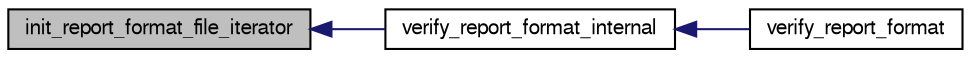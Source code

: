 digraph G
{
  bgcolor="transparent";
  edge [fontname="FreeSans",fontsize="10",labelfontname="FreeSans",labelfontsize="10"];
  node [fontname="FreeSans",fontsize="10",shape=record];
  rankdir=LR;
  Node1 [label="init_report_format_file_iterator",height=0.2,width=0.4,color="black", fillcolor="grey75", style="filled" fontcolor="black"];
  Node1 -> Node2 [dir=back,color="midnightblue",fontsize="10",style="solid",fontname="FreeSans"];
  Node2 [label="verify_report_format_internal",height=0.2,width=0.4,color="black",URL="$manage__sql_8c.html#a7e5a03bbbbd5067969d323df9d17a9b4",tooltip="Verify a report format."];
  Node2 -> Node3 [dir=back,color="midnightblue",fontsize="10",style="solid",fontname="FreeSans"];
  Node3 [label="verify_report_format",height=0.2,width=0.4,color="black",URL="$manage__sql_8c.html#ad05f096f05ee3a8357ae6e57ee792fc0",tooltip="Verify a report format."];
}
